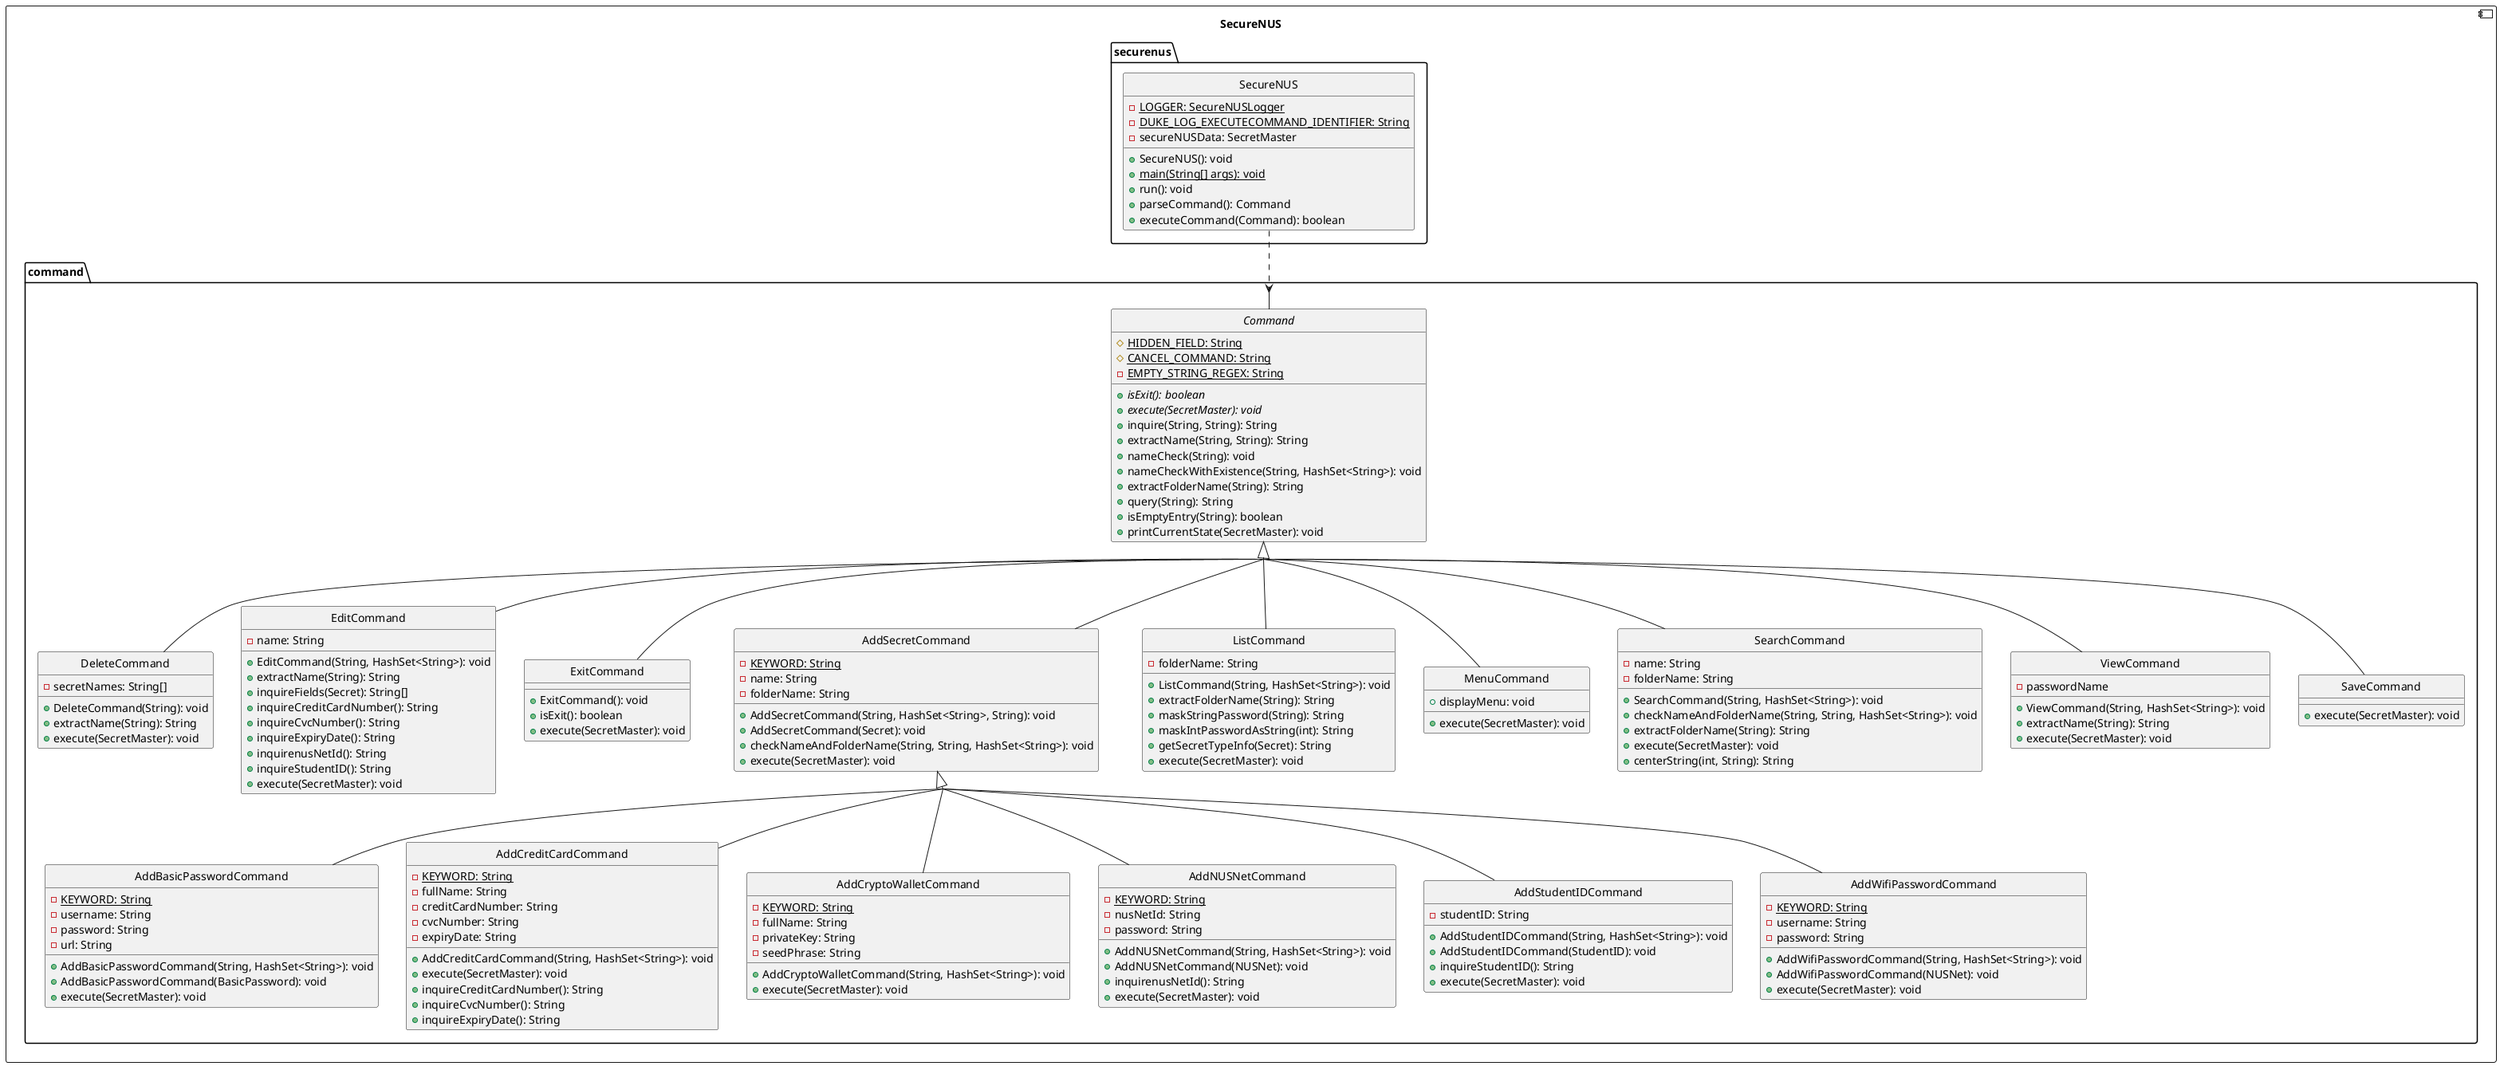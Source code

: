 @startuml
'https://plantuml.com/class-diagram
hide circle
component SecureNUS {
    package securenus {
        class SecureNUS {
            {static}- LOGGER: SecureNUSLogger
            {static}- DUKE_LOG_EXECUTECOMMAND_IDENTIFIER: String
            - secureNUSData: SecretMaster
            + SecureNUS(): void
            {static}+ main(String[] args): void
            + run(): void
            + parseCommand(): Command
            + executeCommand(Command): boolean
        }
    }
    securenus.SecureNUS -[dashed]-> command.Command
    package command {
        abstract class Command {
            {static}# HIDDEN_FIELD: String
            {static}# CANCEL_COMMAND: String
            {static}- EMPTY_STRING_REGEX: String
            {abstract}+ isExit(): boolean
            {abstract}+ execute(SecretMaster): void
            + inquire(String, String): String
            + extractName(String, String): String
            + nameCheck(String): void
            + nameCheckWithExistence(String, HashSet<String>): void
            + extractFolderName(String): String
            + query(String): String
            + isEmptyEntry(String): boolean
            + printCurrentState(SecretMaster): void
        }

        class AddBasicPasswordCommand {
            {static}- KEYWORD: String
            - username: String
            - password: String
            - url: String
            + AddBasicPasswordCommand(String, HashSet<String>): void
            + AddBasicPasswordCommand(BasicPassword): void
            + execute(SecretMaster): void
        }

        class AddCreditCardCommand {
            {static}- KEYWORD: String
            - fullName: String
            - creditCardNumber: String
            - cvcNumber: String
            - expiryDate: String
            + AddCreditCardCommand(String, HashSet<String>): void
            + execute(SecretMaster): void
            + inquireCreditCardNumber(): String
            + inquireCvcNumber(): String
            + inquireExpiryDate(): String
        }

        class AddCryptoWalletCommand {
            {static}- KEYWORD: String
            - fullName: String
            - privateKey: String
            - seedPhrase: String
            + AddCryptoWalletCommand(String, HashSet<String>): void
            + execute(SecretMaster): void
        }

        class AddNUSNetCommand {
            {static}- KEYWORD: String
            - nusNetId: String
            - password: String
            + AddNUSNetCommand(String, HashSet<String>): void
            + AddNUSNetCommand(NUSNet): void
            + inquirenusNetId(): String
            + execute(SecretMaster): void
        }


        class AddStudentIDCommand {
            - studentID: String
            + AddStudentIDCommand(String, HashSet<String>): void
            + AddStudentIDCommand(StudentID): void
            + inquireStudentID(): String
            + execute(SecretMaster): void
        }

        class AddWifiPasswordCommand {
            {static}- KEYWORD: String
            - username: String
            - password: String
            + AddWifiPasswordCommand(String, HashSet<String>): void
            + AddWifiPasswordCommand(NUSNet): void
            + execute(SecretMaster): void
        }

        class DeleteCommand {
            - secretNames: String[]
            + DeleteCommand(String): void
            + extractName(String): String
            + execute(SecretMaster): void
        }

        class EditCommand {
            - name: String
            + EditCommand(String, HashSet<String>): void
            + extractName(String): String
            + inquireFields(Secret): String[]
            + inquireCreditCardNumber(): String
            + inquireCvcNumber(): String
            + inquireExpiryDate(): String
            + inquirenusNetId(): String
            + inquireStudentID(): String
            + execute(SecretMaster): void
        }

        class ExitCommand {
        + ExitCommand(): void
        + isExit(): boolean
        + execute(SecretMaster): void
        }
        class AddSecretCommand {
            {static}- KEYWORD: String
            - name: String
            - folderName: String
            + AddSecretCommand(String, HashSet<String>, String): void
            + AddSecretCommand(Secret): void
            + checkNameAndFolderName(String, String, HashSet<String>): void
            + execute(SecretMaster): void
        }

        class ListCommand {
            - folderName: String
            + ListCommand(String, HashSet<String>): void
            + extractFolderName(String): String
            + maskStringPassword(String): String
            + maskIntPasswordAsString(int): String
            + getSecretTypeInfo(Secret): String
            + execute(SecretMaster): void
        }

        class MenuCommand {
            + displayMenu: void
            + execute(SecretMaster): void
        }

        class SearchCommand {
            - name: String
            - folderName: String
            + SearchCommand(String, HashSet<String>): void
            + checkNameAndFolderName(String, String, HashSet<String>): void
            + extractFolderName(String): String
            + execute(SecretMaster): void
            + centerString(int, String): String
        }

        class ViewCommand {
            - passwordName
            + ViewCommand(String, HashSet<String>): void
            + extractName(String): String
            + execute(SecretMaster): void
        }

        class SaveCommand {
            + execute(SecretMaster): void
        }
    }
   skinparam groupInheritance 3
    Command <|-- DeleteCommand
    Command <|-- EditCommand
    Command <|-- ExitCommand
    Command <|-- ListCommand
    Command <|-- AddSecretCommand
    Command <|-- MenuCommand
    Command <|-- SaveCommand
    Command <|-- SearchCommand
    Command <|-- ViewCommand
    AddSecretCommand <|-- AddBasicPasswordCommand
    AddSecretCommand <|-- AddCreditCardCommand
    AddSecretCommand <|-- AddCryptoWalletCommand
    AddSecretCommand <|-- AddNUSNetCommand
    AddSecretCommand <|-- AddStudentIDCommand
    AddSecretCommand <|-- AddWifiPasswordCommand
}
@enduml